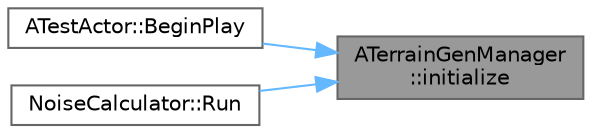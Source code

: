 digraph "ATerrainGenManager::initialize"
{
 // LATEX_PDF_SIZE
  bgcolor="transparent";
  edge [fontname=Helvetica,fontsize=10,labelfontname=Helvetica,labelfontsize=10];
  node [fontname=Helvetica,fontsize=10,shape=box,height=0.2,width=0.4];
  rankdir="RL";
  Node1 [id="Node000001",label="ATerrainGenManager\l::initialize",height=0.2,width=0.4,color="gray40", fillcolor="grey60", style="filled", fontcolor="black",tooltip=" "];
  Node1 -> Node2 [id="edge1_Node000001_Node000002",dir="back",color="steelblue1",style="solid",tooltip=" "];
  Node2 [id="Node000002",label="ATestActor::BeginPlay",height=0.2,width=0.4,color="grey40", fillcolor="white", style="filled",URL="$class_a_test_actor.html#ad3b49a51b8557b890f1c74d5c66de2b2",tooltip=" "];
  Node1 -> Node3 [id="edge2_Node000001_Node000003",dir="back",color="steelblue1",style="solid",tooltip=" "];
  Node3 [id="Node000003",label="NoiseCalculator::Run",height=0.2,width=0.4,color="grey40", fillcolor="white", style="filled",URL="$class_noise_calculator.html#aceefcde4d792b73c6efb72769b4a459d",tooltip=" "];
}
